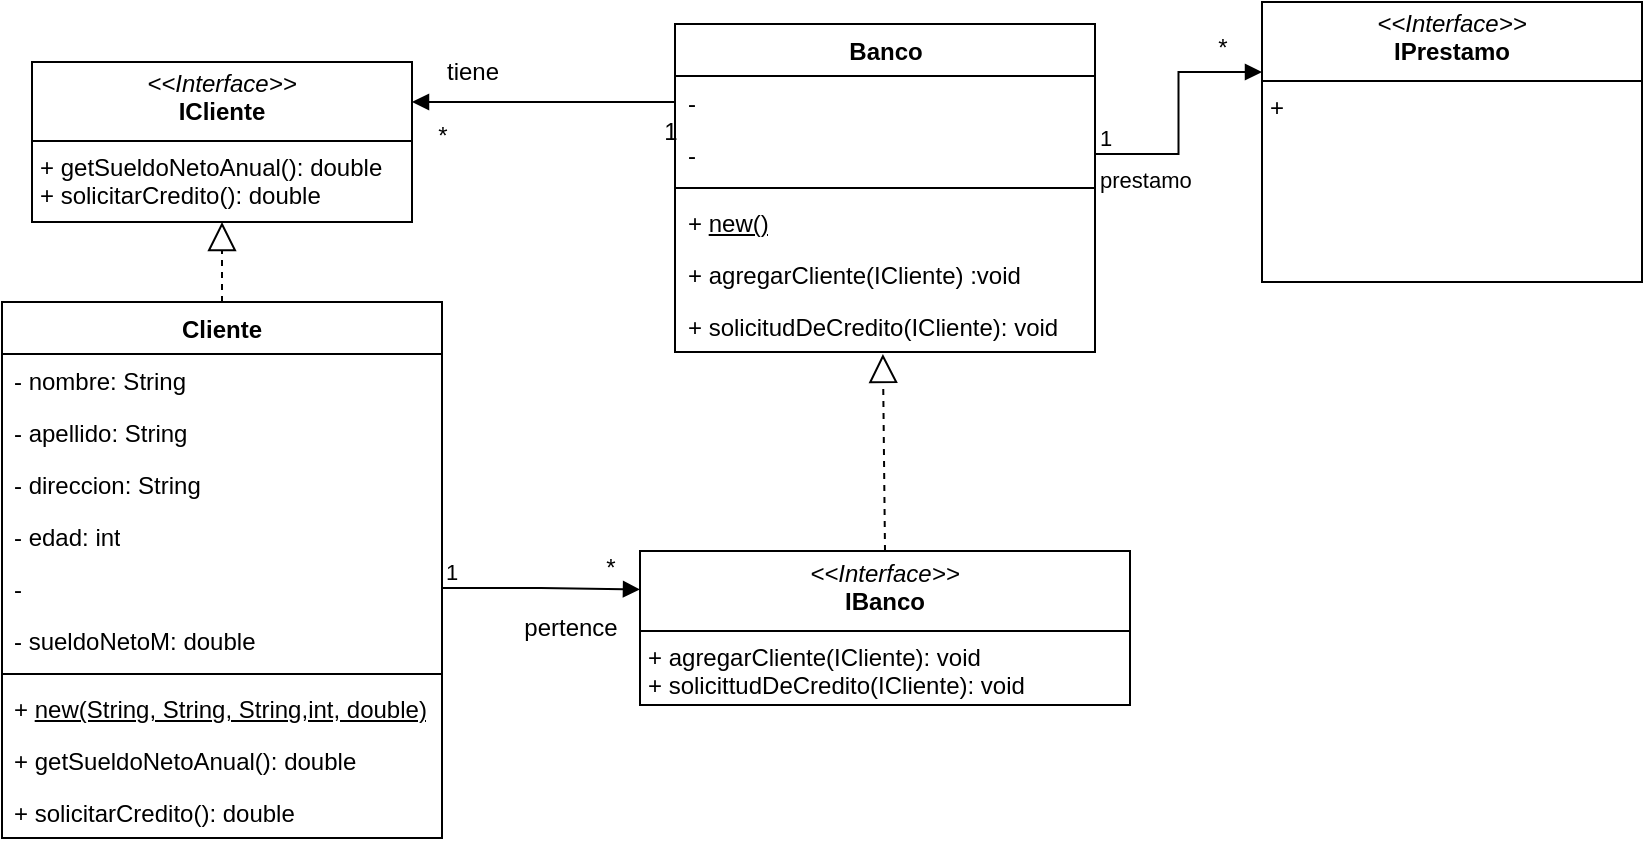 <mxfile version="27.0.3">
  <diagram name="Página-1" id="FZm7-ljKYktWhiKrwIqj">
    <mxGraphModel dx="504" dy="1639" grid="1" gridSize="10" guides="1" tooltips="1" connect="1" arrows="1" fold="1" page="1" pageScale="1" pageWidth="827" pageHeight="1169" math="0" shadow="0">
      <root>
        <mxCell id="0" />
        <mxCell id="1" parent="0" />
        <mxCell id="gXTNEMRNumfITgsgqX0p-1" value="Cliente" style="swimlane;fontStyle=1;align=center;verticalAlign=top;childLayout=stackLayout;horizontal=1;startSize=26;horizontalStack=0;resizeParent=1;resizeParentMax=0;resizeLast=0;collapsible=1;marginBottom=0;whiteSpace=wrap;html=1;" vertex="1" parent="1">
          <mxGeometry x="80" y="70" width="220" height="268" as="geometry" />
        </mxCell>
        <mxCell id="gXTNEMRNumfITgsgqX0p-2" value="- nombre: String" style="text;strokeColor=none;fillColor=none;align=left;verticalAlign=top;spacingLeft=4;spacingRight=4;overflow=hidden;rotatable=0;points=[[0,0.5],[1,0.5]];portConstraint=eastwest;whiteSpace=wrap;html=1;" vertex="1" parent="gXTNEMRNumfITgsgqX0p-1">
          <mxGeometry y="26" width="220" height="26" as="geometry" />
        </mxCell>
        <mxCell id="gXTNEMRNumfITgsgqX0p-5" value="- apellido: String" style="text;strokeColor=none;fillColor=none;align=left;verticalAlign=top;spacingLeft=4;spacingRight=4;overflow=hidden;rotatable=0;points=[[0,0.5],[1,0.5]];portConstraint=eastwest;whiteSpace=wrap;html=1;" vertex="1" parent="gXTNEMRNumfITgsgqX0p-1">
          <mxGeometry y="52" width="220" height="26" as="geometry" />
        </mxCell>
        <mxCell id="gXTNEMRNumfITgsgqX0p-6" value="- direccion: String" style="text;strokeColor=none;fillColor=none;align=left;verticalAlign=top;spacingLeft=4;spacingRight=4;overflow=hidden;rotatable=0;points=[[0,0.5],[1,0.5]];portConstraint=eastwest;whiteSpace=wrap;html=1;" vertex="1" parent="gXTNEMRNumfITgsgqX0p-1">
          <mxGeometry y="78" width="220" height="26" as="geometry" />
        </mxCell>
        <mxCell id="gXTNEMRNumfITgsgqX0p-7" value="- edad: int" style="text;strokeColor=none;fillColor=none;align=left;verticalAlign=top;spacingLeft=4;spacingRight=4;overflow=hidden;rotatable=0;points=[[0,0.5],[1,0.5]];portConstraint=eastwest;whiteSpace=wrap;html=1;" vertex="1" parent="gXTNEMRNumfITgsgqX0p-1">
          <mxGeometry y="104" width="220" height="26" as="geometry" />
        </mxCell>
        <mxCell id="gXTNEMRNumfITgsgqX0p-25" value="-" style="text;strokeColor=none;fillColor=none;align=left;verticalAlign=top;spacingLeft=4;spacingRight=4;overflow=hidden;rotatable=0;points=[[0,0.5],[1,0.5]];portConstraint=eastwest;whiteSpace=wrap;html=1;" vertex="1" parent="gXTNEMRNumfITgsgqX0p-1">
          <mxGeometry y="130" width="220" height="26" as="geometry" />
        </mxCell>
        <mxCell id="gXTNEMRNumfITgsgqX0p-8" value="- sueldoNetoM: double" style="text;strokeColor=none;fillColor=none;align=left;verticalAlign=top;spacingLeft=4;spacingRight=4;overflow=hidden;rotatable=0;points=[[0,0.5],[1,0.5]];portConstraint=eastwest;whiteSpace=wrap;html=1;" vertex="1" parent="gXTNEMRNumfITgsgqX0p-1">
          <mxGeometry y="156" width="220" height="26" as="geometry" />
        </mxCell>
        <mxCell id="gXTNEMRNumfITgsgqX0p-3" value="" style="line;strokeWidth=1;fillColor=none;align=left;verticalAlign=middle;spacingTop=-1;spacingLeft=3;spacingRight=3;rotatable=0;labelPosition=right;points=[];portConstraint=eastwest;strokeColor=inherit;" vertex="1" parent="gXTNEMRNumfITgsgqX0p-1">
          <mxGeometry y="182" width="220" height="8" as="geometry" />
        </mxCell>
        <mxCell id="gXTNEMRNumfITgsgqX0p-4" value="+ &lt;u&gt;new(String, String, String,int, double)&lt;/u&gt;" style="text;strokeColor=none;fillColor=none;align=left;verticalAlign=top;spacingLeft=4;spacingRight=4;overflow=hidden;rotatable=0;points=[[0,0.5],[1,0.5]];portConstraint=eastwest;whiteSpace=wrap;html=1;" vertex="1" parent="gXTNEMRNumfITgsgqX0p-1">
          <mxGeometry y="190" width="220" height="26" as="geometry" />
        </mxCell>
        <mxCell id="gXTNEMRNumfITgsgqX0p-11" value="+ getSueldoNetoAnual(): double" style="text;strokeColor=none;fillColor=none;align=left;verticalAlign=top;spacingLeft=4;spacingRight=4;overflow=hidden;rotatable=0;points=[[0,0.5],[1,0.5]];portConstraint=eastwest;whiteSpace=wrap;html=1;" vertex="1" parent="gXTNEMRNumfITgsgqX0p-1">
          <mxGeometry y="216" width="220" height="26" as="geometry" />
        </mxCell>
        <mxCell id="gXTNEMRNumfITgsgqX0p-41" value="+ solicitarCredito(): double" style="text;strokeColor=none;fillColor=none;align=left;verticalAlign=top;spacingLeft=4;spacingRight=4;overflow=hidden;rotatable=0;points=[[0,0.5],[1,0.5]];portConstraint=eastwest;whiteSpace=wrap;html=1;" vertex="1" parent="gXTNEMRNumfITgsgqX0p-1">
          <mxGeometry y="242" width="220" height="26" as="geometry" />
        </mxCell>
        <mxCell id="gXTNEMRNumfITgsgqX0p-9" value="&lt;p style=&quot;margin:0px;margin-top:4px;text-align:center;&quot;&gt;&lt;i&gt;&amp;lt;&amp;lt;Interface&amp;gt;&amp;gt;&lt;/i&gt;&lt;br&gt;&lt;b&gt;ICliente&lt;/b&gt;&lt;/p&gt;&lt;hr size=&quot;1&quot; style=&quot;border-style:solid;&quot;&gt;&lt;p style=&quot;margin:0px;margin-left:4px;&quot;&gt;+ getSueldoNetoAnual(): double&lt;/p&gt;&lt;p style=&quot;margin:0px;margin-left:4px;&quot;&gt;+ solicitarCredito(): double&lt;/p&gt;" style="verticalAlign=top;align=left;overflow=fill;html=1;whiteSpace=wrap;" vertex="1" parent="1">
          <mxGeometry x="95" y="-50" width="190" height="80" as="geometry" />
        </mxCell>
        <mxCell id="gXTNEMRNumfITgsgqX0p-10" value="" style="endArrow=block;dashed=1;endFill=0;endSize=12;html=1;rounded=0;exitX=0.5;exitY=0;exitDx=0;exitDy=0;entryX=0.5;entryY=1;entryDx=0;entryDy=0;" edge="1" parent="1" source="gXTNEMRNumfITgsgqX0p-1" target="gXTNEMRNumfITgsgqX0p-9">
          <mxGeometry width="160" relative="1" as="geometry">
            <mxPoint x="150" y="160" as="sourcePoint" />
            <mxPoint x="310" y="160" as="targetPoint" />
          </mxGeometry>
        </mxCell>
        <mxCell id="gXTNEMRNumfITgsgqX0p-12" value="Banco" style="swimlane;fontStyle=1;align=center;verticalAlign=top;childLayout=stackLayout;horizontal=1;startSize=26;horizontalStack=0;resizeParent=1;resizeParentMax=0;resizeLast=0;collapsible=1;marginBottom=0;whiteSpace=wrap;html=1;" vertex="1" parent="1">
          <mxGeometry x="416.5" y="-69" width="210" height="164" as="geometry" />
        </mxCell>
        <mxCell id="gXTNEMRNumfITgsgqX0p-13" value="-&amp;nbsp;" style="text;strokeColor=none;fillColor=none;align=left;verticalAlign=top;spacingLeft=4;spacingRight=4;overflow=hidden;rotatable=0;points=[[0,0.5],[1,0.5]];portConstraint=eastwest;whiteSpace=wrap;html=1;" vertex="1" parent="gXTNEMRNumfITgsgqX0p-12">
          <mxGeometry y="26" width="210" height="26" as="geometry" />
        </mxCell>
        <mxCell id="gXTNEMRNumfITgsgqX0p-36" value="-" style="text;strokeColor=none;fillColor=none;align=left;verticalAlign=top;spacingLeft=4;spacingRight=4;overflow=hidden;rotatable=0;points=[[0,0.5],[1,0.5]];portConstraint=eastwest;whiteSpace=wrap;html=1;" vertex="1" parent="gXTNEMRNumfITgsgqX0p-12">
          <mxGeometry y="52" width="210" height="26" as="geometry" />
        </mxCell>
        <mxCell id="gXTNEMRNumfITgsgqX0p-14" value="" style="line;strokeWidth=1;fillColor=none;align=left;verticalAlign=middle;spacingTop=-1;spacingLeft=3;spacingRight=3;rotatable=0;labelPosition=right;points=[];portConstraint=eastwest;strokeColor=inherit;" vertex="1" parent="gXTNEMRNumfITgsgqX0p-12">
          <mxGeometry y="78" width="210" height="8" as="geometry" />
        </mxCell>
        <mxCell id="gXTNEMRNumfITgsgqX0p-15" value="+ &lt;u&gt;new()&lt;/u&gt;" style="text;strokeColor=none;fillColor=none;align=left;verticalAlign=top;spacingLeft=4;spacingRight=4;overflow=hidden;rotatable=0;points=[[0,0.5],[1,0.5]];portConstraint=eastwest;whiteSpace=wrap;html=1;" vertex="1" parent="gXTNEMRNumfITgsgqX0p-12">
          <mxGeometry y="86" width="210" height="26" as="geometry" />
        </mxCell>
        <mxCell id="gXTNEMRNumfITgsgqX0p-21" value="+ agregarCliente(ICliente) :void" style="text;strokeColor=none;fillColor=none;align=left;verticalAlign=top;spacingLeft=4;spacingRight=4;overflow=hidden;rotatable=0;points=[[0,0.5],[1,0.5]];portConstraint=eastwest;whiteSpace=wrap;html=1;" vertex="1" parent="gXTNEMRNumfITgsgqX0p-12">
          <mxGeometry y="112" width="210" height="26" as="geometry" />
        </mxCell>
        <mxCell id="gXTNEMRNumfITgsgqX0p-40" value="+ solicitudDeCredito(ICliente): void" style="text;strokeColor=none;fillColor=none;align=left;verticalAlign=top;spacingLeft=4;spacingRight=4;overflow=hidden;rotatable=0;points=[[0,0.5],[1,0.5]];portConstraint=eastwest;whiteSpace=wrap;html=1;" vertex="1" parent="gXTNEMRNumfITgsgqX0p-12">
          <mxGeometry y="138" width="210" height="26" as="geometry" />
        </mxCell>
        <mxCell id="gXTNEMRNumfITgsgqX0p-18" value="*" style="text;html=1;align=center;verticalAlign=middle;resizable=0;points=[];autosize=1;strokeColor=none;fillColor=none;" vertex="1" parent="1">
          <mxGeometry x="285" y="-28" width="30" height="30" as="geometry" />
        </mxCell>
        <mxCell id="gXTNEMRNumfITgsgqX0p-19" value="&lt;p style=&quot;margin:0px;margin-top:4px;text-align:center;&quot;&gt;&lt;i&gt;&amp;lt;&amp;lt;Interface&amp;gt;&amp;gt;&lt;/i&gt;&lt;br&gt;&lt;b&gt;IBanco&lt;/b&gt;&lt;/p&gt;&lt;hr size=&quot;1&quot; style=&quot;border-style:solid;&quot;&gt;&lt;p style=&quot;margin:0px;margin-left:4px;&quot;&gt;+ agregarCliente(ICliente): void&lt;/p&gt;&lt;p style=&quot;margin:0px;margin-left:4px;&quot;&gt;+ solicittudDeCredito(ICliente): void&lt;/p&gt;" style="verticalAlign=top;align=left;overflow=fill;html=1;whiteSpace=wrap;" vertex="1" parent="1">
          <mxGeometry x="399" y="194.5" width="245" height="77" as="geometry" />
        </mxCell>
        <mxCell id="gXTNEMRNumfITgsgqX0p-22" value="pertence" style="text;html=1;align=center;verticalAlign=middle;resizable=0;points=[];autosize=1;strokeColor=none;fillColor=none;" vertex="1" parent="1">
          <mxGeometry x="329" y="218" width="70" height="30" as="geometry" />
        </mxCell>
        <mxCell id="gXTNEMRNumfITgsgqX0p-26" value="tiene" style="text;html=1;align=center;verticalAlign=middle;resizable=0;points=[];autosize=1;strokeColor=none;fillColor=none;" vertex="1" parent="1">
          <mxGeometry x="290" y="-60" width="50" height="30" as="geometry" />
        </mxCell>
        <mxCell id="gXTNEMRNumfITgsgqX0p-27" value="1" style="text;html=1;align=center;verticalAlign=middle;resizable=0;points=[];autosize=1;strokeColor=none;fillColor=none;" vertex="1" parent="1">
          <mxGeometry x="399" y="-30" width="30" height="30" as="geometry" />
        </mxCell>
        <mxCell id="gXTNEMRNumfITgsgqX0p-28" value="" style="endArrow=block;endFill=1;html=1;edgeStyle=orthogonalEdgeStyle;align=left;verticalAlign=top;rounded=0;exitX=0;exitY=0.5;exitDx=0;exitDy=0;entryX=1;entryY=0.25;entryDx=0;entryDy=0;" edge="1" parent="1" source="gXTNEMRNumfITgsgqX0p-13" target="gXTNEMRNumfITgsgqX0p-9">
          <mxGeometry x="-1" relative="1" as="geometry">
            <mxPoint x="610" y="160" as="sourcePoint" />
            <mxPoint x="770" y="160" as="targetPoint" />
          </mxGeometry>
        </mxCell>
        <mxCell id="gXTNEMRNumfITgsgqX0p-30" value="" style="endArrow=block;endFill=1;html=1;edgeStyle=orthogonalEdgeStyle;align=left;verticalAlign=top;rounded=0;exitX=1;exitY=0.5;exitDx=0;exitDy=0;entryX=0;entryY=0.25;entryDx=0;entryDy=0;" edge="1" parent="1" source="gXTNEMRNumfITgsgqX0p-25" target="gXTNEMRNumfITgsgqX0p-19">
          <mxGeometry x="-1" relative="1" as="geometry">
            <mxPoint x="610" y="160" as="sourcePoint" />
            <mxPoint x="770" y="160" as="targetPoint" />
          </mxGeometry>
        </mxCell>
        <mxCell id="gXTNEMRNumfITgsgqX0p-31" value="1" style="edgeLabel;resizable=0;html=1;align=left;verticalAlign=bottom;" connectable="0" vertex="1" parent="gXTNEMRNumfITgsgqX0p-30">
          <mxGeometry x="-1" relative="1" as="geometry" />
        </mxCell>
        <mxCell id="gXTNEMRNumfITgsgqX0p-32" value="*" style="text;html=1;align=center;verticalAlign=middle;resizable=0;points=[];autosize=1;strokeColor=none;fillColor=none;" vertex="1" parent="1">
          <mxGeometry x="369" y="188" width="30" height="30" as="geometry" />
        </mxCell>
        <mxCell id="gXTNEMRNumfITgsgqX0p-33" value="" style="endArrow=block;dashed=1;endFill=0;endSize=12;html=1;rounded=0;exitX=0.5;exitY=0;exitDx=0;exitDy=0;entryX=0.495;entryY=1.038;entryDx=0;entryDy=0;entryPerimeter=0;" edge="1" parent="1" source="gXTNEMRNumfITgsgqX0p-19" target="gXTNEMRNumfITgsgqX0p-40">
          <mxGeometry width="160" relative="1" as="geometry">
            <mxPoint x="610" y="160" as="sourcePoint" />
            <mxPoint x="520" y="110" as="targetPoint" />
          </mxGeometry>
        </mxCell>
        <mxCell id="gXTNEMRNumfITgsgqX0p-35" value="&lt;p style=&quot;margin:0px;margin-top:4px;text-align:center;&quot;&gt;&lt;i&gt;&amp;lt;&amp;lt;Interface&amp;gt;&amp;gt;&lt;/i&gt;&lt;br&gt;&lt;b&gt;IPrestamo&lt;/b&gt;&lt;/p&gt;&lt;hr size=&quot;1&quot; style=&quot;border-style:solid;&quot;&gt;&lt;p style=&quot;margin:0px;margin-left:4px;&quot;&gt;+&amp;nbsp;&lt;br&gt;&lt;/p&gt;" style="verticalAlign=top;align=left;overflow=fill;html=1;whiteSpace=wrap;" vertex="1" parent="1">
          <mxGeometry x="710" y="-80" width="190" height="140" as="geometry" />
        </mxCell>
        <mxCell id="gXTNEMRNumfITgsgqX0p-37" value="prestamo" style="endArrow=block;endFill=1;html=1;edgeStyle=orthogonalEdgeStyle;align=left;verticalAlign=top;rounded=0;exitX=1;exitY=0.5;exitDx=0;exitDy=0;entryX=0;entryY=0.25;entryDx=0;entryDy=0;" edge="1" parent="1" source="gXTNEMRNumfITgsgqX0p-36" target="gXTNEMRNumfITgsgqX0p-35">
          <mxGeometry x="-1" relative="1" as="geometry">
            <mxPoint x="580" y="160" as="sourcePoint" />
            <mxPoint x="740" y="160" as="targetPoint" />
          </mxGeometry>
        </mxCell>
        <mxCell id="gXTNEMRNumfITgsgqX0p-38" value="1" style="edgeLabel;resizable=0;html=1;align=left;verticalAlign=bottom;" connectable="0" vertex="1" parent="gXTNEMRNumfITgsgqX0p-37">
          <mxGeometry x="-1" relative="1" as="geometry" />
        </mxCell>
        <mxCell id="gXTNEMRNumfITgsgqX0p-39" value="*" style="text;html=1;align=center;verticalAlign=middle;resizable=0;points=[];autosize=1;strokeColor=none;fillColor=none;" vertex="1" parent="1">
          <mxGeometry x="675" y="-72" width="30" height="30" as="geometry" />
        </mxCell>
      </root>
    </mxGraphModel>
  </diagram>
</mxfile>
